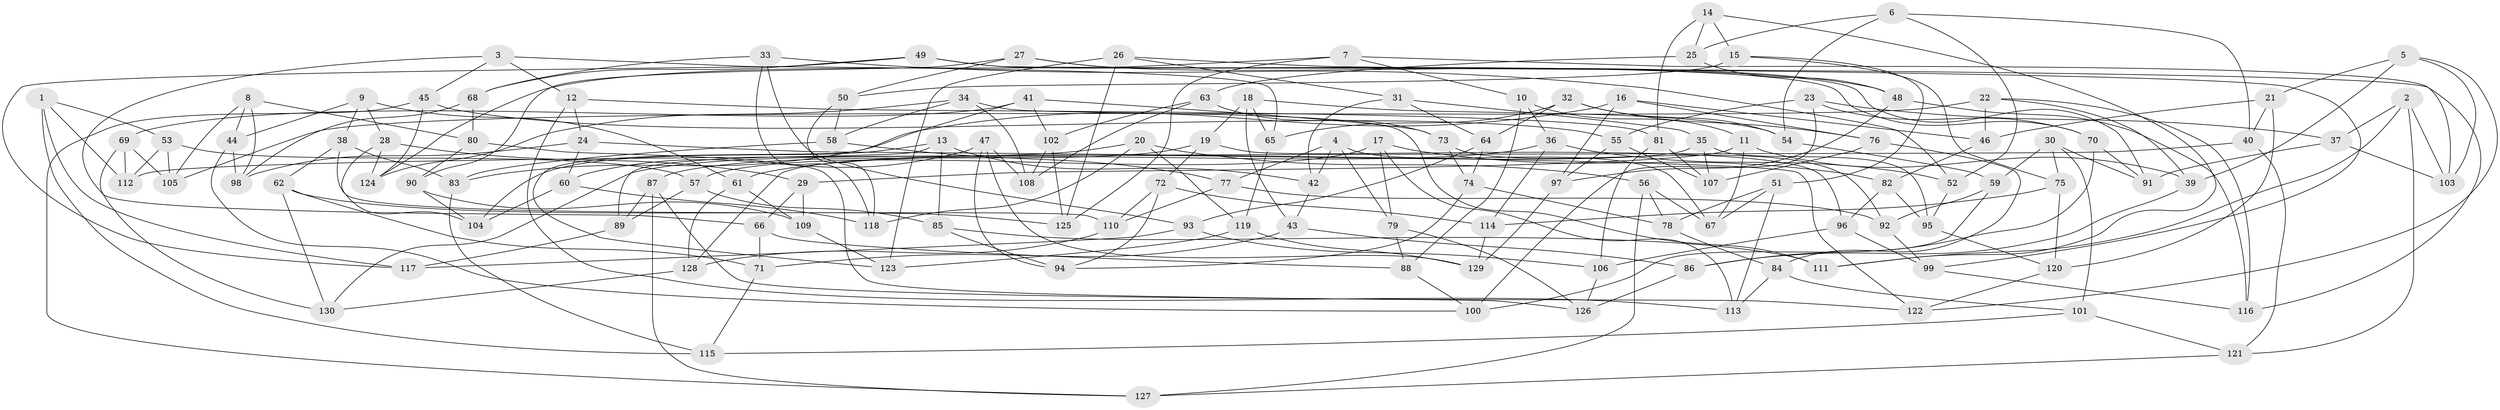 // coarse degree distribution, {6: 0.45569620253164556, 4: 0.3670886075949367, 5: 0.13924050632911392, 3: 0.0379746835443038}
// Generated by graph-tools (version 1.1) at 2025/38/03/04/25 23:38:13]
// undirected, 130 vertices, 260 edges
graph export_dot {
  node [color=gray90,style=filled];
  1;
  2;
  3;
  4;
  5;
  6;
  7;
  8;
  9;
  10;
  11;
  12;
  13;
  14;
  15;
  16;
  17;
  18;
  19;
  20;
  21;
  22;
  23;
  24;
  25;
  26;
  27;
  28;
  29;
  30;
  31;
  32;
  33;
  34;
  35;
  36;
  37;
  38;
  39;
  40;
  41;
  42;
  43;
  44;
  45;
  46;
  47;
  48;
  49;
  50;
  51;
  52;
  53;
  54;
  55;
  56;
  57;
  58;
  59;
  60;
  61;
  62;
  63;
  64;
  65;
  66;
  67;
  68;
  69;
  70;
  71;
  72;
  73;
  74;
  75;
  76;
  77;
  78;
  79;
  80;
  81;
  82;
  83;
  84;
  85;
  86;
  87;
  88;
  89;
  90;
  91;
  92;
  93;
  94;
  95;
  96;
  97;
  98;
  99;
  100;
  101;
  102;
  103;
  104;
  105;
  106;
  107;
  108;
  109;
  110;
  111;
  112;
  113;
  114;
  115;
  116;
  117;
  118;
  119;
  120;
  121;
  122;
  123;
  124;
  125;
  126;
  127;
  128;
  129;
  130;
  1 -- 117;
  1 -- 112;
  1 -- 115;
  1 -- 53;
  2 -- 111;
  2 -- 37;
  2 -- 121;
  2 -- 103;
  3 -- 66;
  3 -- 65;
  3 -- 45;
  3 -- 12;
  4 -- 67;
  4 -- 42;
  4 -- 79;
  4 -- 77;
  5 -- 21;
  5 -- 103;
  5 -- 39;
  5 -- 122;
  6 -- 25;
  6 -- 40;
  6 -- 54;
  6 -- 52;
  7 -- 125;
  7 -- 103;
  7 -- 10;
  7 -- 124;
  8 -- 44;
  8 -- 105;
  8 -- 80;
  8 -- 98;
  9 -- 38;
  9 -- 61;
  9 -- 28;
  9 -- 44;
  10 -- 36;
  10 -- 11;
  10 -- 88;
  11 -- 67;
  11 -- 39;
  11 -- 29;
  12 -- 113;
  12 -- 81;
  12 -- 24;
  13 -- 42;
  13 -- 104;
  13 -- 85;
  13 -- 89;
  14 -- 25;
  14 -- 111;
  14 -- 15;
  14 -- 81;
  15 -- 51;
  15 -- 50;
  15 -- 75;
  16 -- 97;
  16 -- 76;
  16 -- 83;
  16 -- 46;
  17 -- 79;
  17 -- 82;
  17 -- 113;
  17 -- 57;
  18 -- 54;
  18 -- 65;
  18 -- 43;
  18 -- 19;
  19 -- 72;
  19 -- 87;
  19 -- 96;
  20 -- 130;
  20 -- 119;
  20 -- 56;
  20 -- 118;
  21 -- 40;
  21 -- 46;
  21 -- 120;
  22 -- 105;
  22 -- 46;
  22 -- 39;
  22 -- 116;
  23 -- 100;
  23 -- 70;
  23 -- 37;
  23 -- 55;
  24 -- 98;
  24 -- 122;
  24 -- 60;
  25 -- 63;
  25 -- 48;
  26 -- 123;
  26 -- 125;
  26 -- 31;
  26 -- 99;
  27 -- 90;
  27 -- 50;
  27 -- 48;
  27 -- 91;
  28 -- 29;
  28 -- 104;
  28 -- 124;
  29 -- 109;
  29 -- 66;
  30 -- 59;
  30 -- 101;
  30 -- 75;
  30 -- 91;
  31 -- 35;
  31 -- 42;
  31 -- 64;
  32 -- 64;
  32 -- 65;
  32 -- 54;
  32 -- 76;
  33 -- 68;
  33 -- 93;
  33 -- 52;
  33 -- 118;
  34 -- 111;
  34 -- 124;
  34 -- 108;
  34 -- 58;
  35 -- 107;
  35 -- 128;
  35 -- 95;
  36 -- 52;
  36 -- 114;
  36 -- 61;
  37 -- 91;
  37 -- 103;
  38 -- 110;
  38 -- 62;
  38 -- 83;
  39 -- 86;
  40 -- 121;
  40 -- 112;
  41 -- 73;
  41 -- 102;
  41 -- 123;
  41 -- 69;
  42 -- 43;
  43 -- 71;
  43 -- 86;
  44 -- 100;
  44 -- 98;
  45 -- 55;
  45 -- 127;
  45 -- 124;
  46 -- 82;
  47 -- 94;
  47 -- 60;
  47 -- 108;
  47 -- 129;
  48 -- 97;
  48 -- 116;
  49 -- 70;
  49 -- 117;
  49 -- 116;
  49 -- 68;
  50 -- 58;
  50 -- 118;
  51 -- 113;
  51 -- 78;
  51 -- 67;
  52 -- 95;
  53 -- 57;
  53 -- 105;
  53 -- 112;
  54 -- 59;
  55 -- 107;
  55 -- 97;
  56 -- 78;
  56 -- 67;
  56 -- 127;
  57 -- 85;
  57 -- 89;
  58 -- 83;
  58 -- 77;
  59 -- 100;
  59 -- 92;
  60 -- 118;
  60 -- 104;
  61 -- 109;
  61 -- 128;
  62 -- 71;
  62 -- 130;
  62 -- 125;
  63 -- 108;
  63 -- 102;
  63 -- 73;
  64 -- 74;
  64 -- 93;
  65 -- 119;
  66 -- 71;
  66 -- 88;
  68 -- 98;
  68 -- 80;
  69 -- 105;
  69 -- 130;
  69 -- 112;
  70 -- 86;
  70 -- 91;
  71 -- 115;
  72 -- 114;
  72 -- 110;
  72 -- 94;
  73 -- 92;
  73 -- 74;
  74 -- 78;
  74 -- 94;
  75 -- 120;
  75 -- 114;
  76 -- 84;
  76 -- 107;
  77 -- 92;
  77 -- 110;
  78 -- 84;
  79 -- 88;
  79 -- 126;
  80 -- 126;
  80 -- 90;
  81 -- 107;
  81 -- 106;
  82 -- 96;
  82 -- 95;
  83 -- 115;
  84 -- 101;
  84 -- 113;
  85 -- 94;
  85 -- 111;
  86 -- 126;
  87 -- 89;
  87 -- 127;
  87 -- 122;
  88 -- 100;
  89 -- 117;
  90 -- 109;
  90 -- 104;
  92 -- 99;
  93 -- 106;
  93 -- 117;
  95 -- 120;
  96 -- 99;
  96 -- 106;
  97 -- 129;
  99 -- 116;
  101 -- 115;
  101 -- 121;
  102 -- 125;
  102 -- 108;
  106 -- 126;
  109 -- 123;
  110 -- 128;
  114 -- 129;
  119 -- 123;
  119 -- 129;
  120 -- 122;
  121 -- 127;
  128 -- 130;
}
